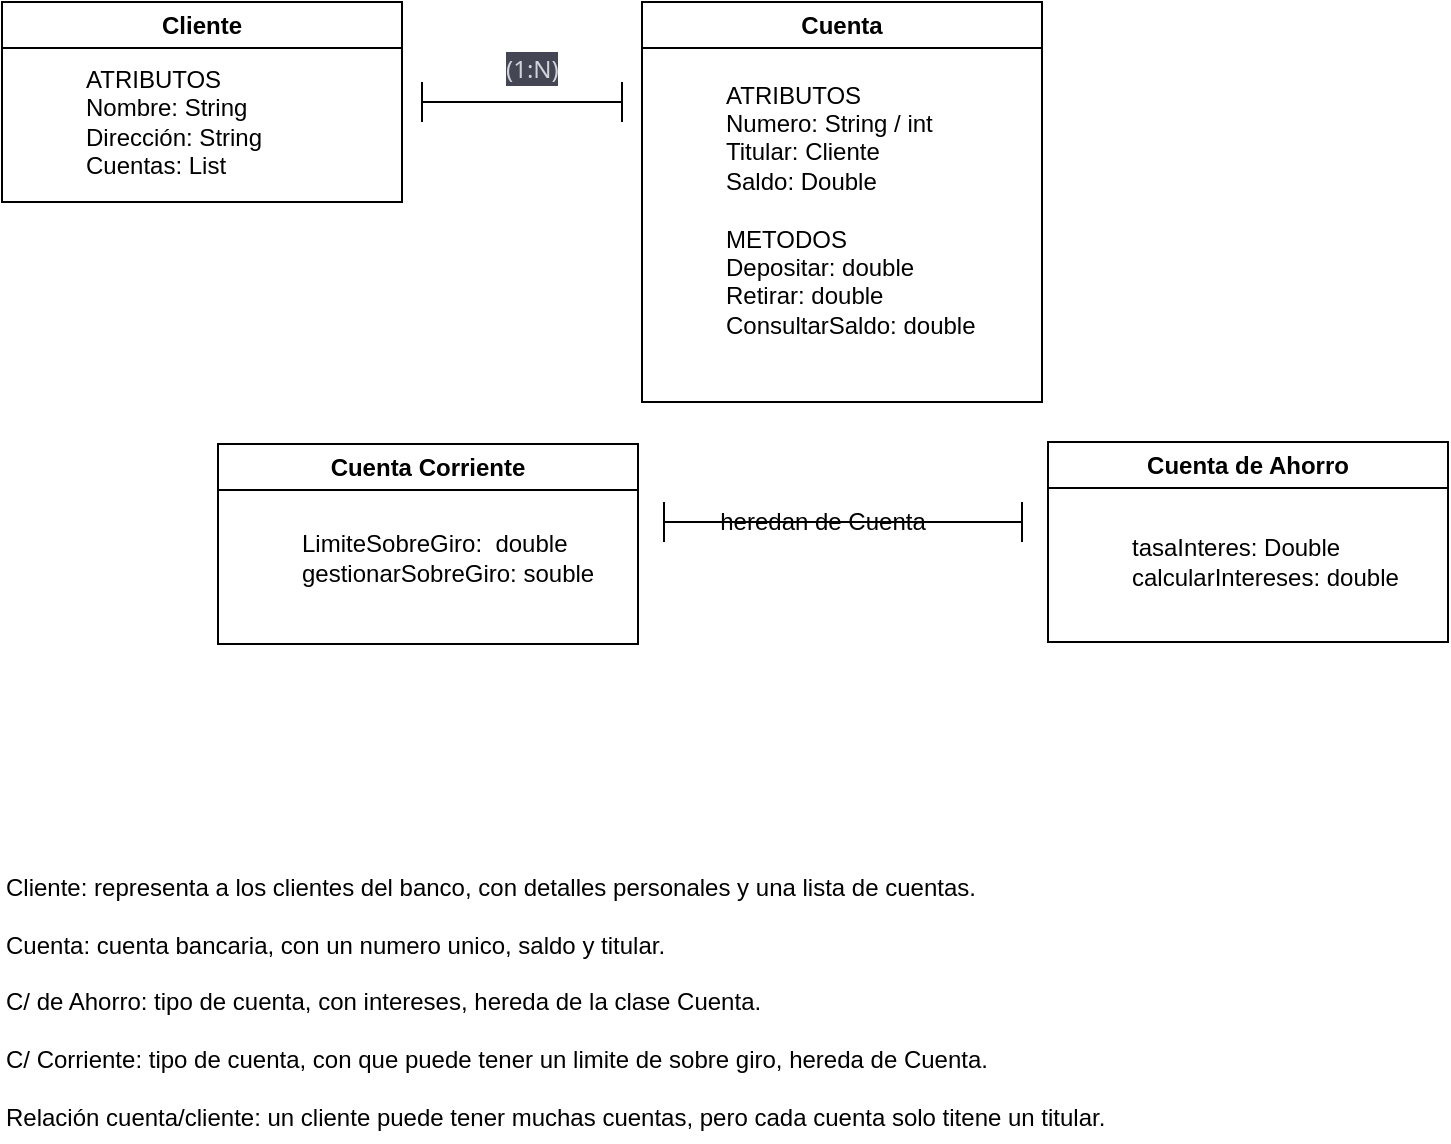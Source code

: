 <mxfile>
    <diagram id="w1dFJXO0w0qeNcDH0dnG" name="Página-1">
        <mxGraphModel dx="1202" dy="780" grid="1" gridSize="10" guides="1" tooltips="1" connect="1" arrows="1" fold="1" page="1" pageScale="1" pageWidth="827" pageHeight="1169" math="0" shadow="0">
            <root>
                <mxCell id="0"/>
                <mxCell id="1" parent="0"/>
                <mxCell id="7" value="Cliente" style="swimlane;whiteSpace=wrap;html=1;" vertex="1" parent="1">
                    <mxGeometry x="40" y="120" width="200" height="100" as="geometry"/>
                </mxCell>
                <mxCell id="8" value="ATRIBUTOS&lt;br&gt;Nombre: String&lt;br&gt;Dirección: String&lt;br&gt;Cuentas: List" style="text;html=1;align=left;verticalAlign=middle;resizable=0;points=[];autosize=1;strokeColor=none;fillColor=none;" vertex="1" parent="7">
                    <mxGeometry x="40" y="25" width="110" height="70" as="geometry"/>
                </mxCell>
                <mxCell id="9" value="Cuenta" style="swimlane;whiteSpace=wrap;html=1;startSize=23;" vertex="1" parent="1">
                    <mxGeometry x="360" y="120" width="200" height="200" as="geometry"/>
                </mxCell>
                <mxCell id="10" value="ATRIBUTOS&lt;br&gt;Numero: String / int&lt;br&gt;Titular: Cliente&lt;br&gt;Saldo: Double&lt;br&gt;&lt;br&gt;METODOS&lt;br&gt;Depositar: double&lt;br&gt;Retirar: double&lt;br&gt;ConsultarSaldo: double&amp;nbsp;&lt;br&gt;&amp;nbsp;&lt;br&gt;" style="text;html=1;align=left;verticalAlign=middle;resizable=0;points=[];autosize=1;strokeColor=none;fillColor=none;" vertex="1" parent="9">
                    <mxGeometry x="40" y="31" width="150" height="160" as="geometry"/>
                </mxCell>
                <mxCell id="11" value="Cuenta de Ahorro" style="swimlane;whiteSpace=wrap;html=1;startSize=23;" vertex="1" parent="1">
                    <mxGeometry x="563" y="340" width="200" height="100" as="geometry"/>
                </mxCell>
                <mxCell id="12" value="tasaInteres: Double&lt;br&gt;calcularIntereses: double" style="text;html=1;align=left;verticalAlign=middle;resizable=0;points=[];autosize=1;strokeColor=none;fillColor=none;" vertex="1" parent="11">
                    <mxGeometry x="40" y="40" width="160" height="40" as="geometry"/>
                </mxCell>
                <mxCell id="15" value="Cuenta Corriente" style="swimlane;whiteSpace=wrap;html=1;" vertex="1" parent="1">
                    <mxGeometry x="148" y="341" width="210" height="100" as="geometry"/>
                </mxCell>
                <mxCell id="16" value="LimiteSobreGiro:&amp;nbsp; double&lt;br&gt;gestionarSobreGiro: souble" style="text;html=1;align=left;verticalAlign=middle;resizable=0;points=[];autosize=1;strokeColor=none;fillColor=none;" vertex="1" parent="15">
                    <mxGeometry x="40" y="37" width="170" height="40" as="geometry"/>
                </mxCell>
                <mxCell id="18" value="" style="shape=crossbar;whiteSpace=wrap;html=1;rounded=1;" vertex="1" parent="1">
                    <mxGeometry x="250" y="160" width="100" height="20" as="geometry"/>
                </mxCell>
                <mxCell id="19" value="&lt;span style=&quot;color: rgb(209, 213, 219); font-family: Söhne, ui-sans-serif, system-ui, -apple-system, &amp;quot;Segoe UI&amp;quot;, Roboto, Ubuntu, Cantarell, &amp;quot;Noto Sans&amp;quot;, sans-serif, &amp;quot;Helvetica Neue&amp;quot;, Arial, &amp;quot;Apple Color Emoji&amp;quot;, &amp;quot;Segoe UI Emoji&amp;quot;, &amp;quot;Segoe UI Symbol&amp;quot;, &amp;quot;Noto Color Emoji&amp;quot;; font-size: 12px; font-style: normal; font-variant-ligatures: normal; font-variant-caps: normal; font-weight: 400; letter-spacing: normal; orphans: 2; text-align: left; text-indent: 0px; text-transform: none; widows: 2; word-spacing: 0px; -webkit-text-stroke-width: 0px; background-color: rgb(68, 70, 84); text-decoration-thickness: initial; text-decoration-style: initial; text-decoration-color: initial; float: none; display: inline !important;&quot;&gt;(1:N)&lt;/span&gt;" style="text;whiteSpace=wrap;html=1;" vertex="1" parent="1">
                    <mxGeometry x="290" y="140" width="60" height="40" as="geometry"/>
                </mxCell>
                <mxCell id="23" value="" style="shape=crossbar;whiteSpace=wrap;html=1;rounded=1;" vertex="1" parent="1">
                    <mxGeometry x="371" y="370" width="179" height="20" as="geometry"/>
                </mxCell>
                <mxCell id="24" value="heredan de Cuenta" style="text;html=1;align=center;verticalAlign=middle;resizable=0;points=[];autosize=1;strokeColor=none;fillColor=none;" vertex="1" parent="1">
                    <mxGeometry x="385" y="365" width="130" height="30" as="geometry"/>
                </mxCell>
                <mxCell id="25" value="&lt;span style=&quot;background-color: initial;&quot;&gt;Cliente: representa a los clientes del banco, con detalles personales y una lista de cuentas.&lt;/span&gt;&lt;br&gt;&lt;br&gt;&lt;span style=&quot;background-color: initial;&quot;&gt;Cuenta: cuenta bancaria, con un numero unico, saldo y titular.&lt;/span&gt;&lt;br&gt;&lt;br&gt;&lt;span style=&quot;background-color: initial;&quot;&gt;C/ de Ahorro: tipo de cuenta, con intereses, hereda de la clase Cuenta.&lt;/span&gt;&lt;br&gt;&lt;br&gt;&lt;span style=&quot;background-color: initial;&quot;&gt;C/ Corriente: tipo de cuenta, con que puede tener un limite de sobre giro, hereda de Cuenta.&lt;/span&gt;&lt;br&gt;&lt;br&gt;&lt;span style=&quot;background-color: initial;&quot;&gt;Relación cuenta/cliente: un cliente puede tener muchas cuentas, pero cada cuenta solo titene un titular.&lt;/span&gt;" style="text;html=1;align=left;verticalAlign=middle;resizable=0;points=[];autosize=1;strokeColor=none;fillColor=none;" vertex="1" parent="1">
                    <mxGeometry x="40" y="550" width="570" height="140" as="geometry"/>
                </mxCell>
            </root>
        </mxGraphModel>
    </diagram>
</mxfile>